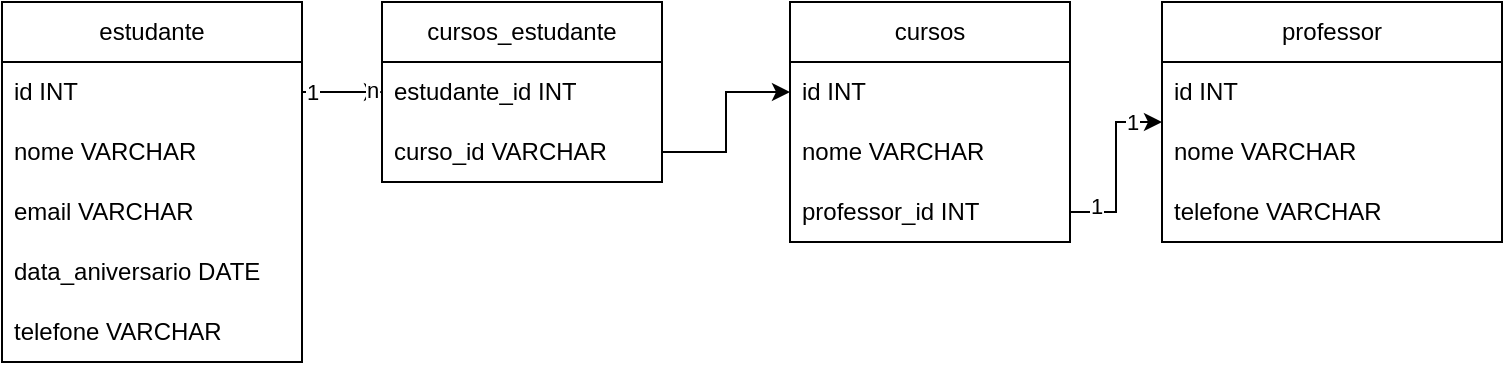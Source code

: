 <mxfile version="24.8.8">
  <diagram name="Página-1" id="DcK7R1G91B1IVmsa6sjW">
    <mxGraphModel grid="1" page="1" gridSize="10" guides="1" tooltips="1" connect="1" arrows="1" fold="1" pageScale="1" pageWidth="827" pageHeight="1169" math="0" shadow="0">
      <root>
        <mxCell id="0" />
        <mxCell id="1" parent="0" />
        <mxCell id="ZVlU7HWMcq33ZGLiCMAL-1" value="estudante" style="swimlane;fontStyle=0;childLayout=stackLayout;horizontal=1;startSize=30;horizontalStack=0;resizeParent=1;resizeParentMax=0;resizeLast=0;collapsible=1;marginBottom=0;whiteSpace=wrap;html=1;" vertex="1" parent="1">
          <mxGeometry x="20" y="20" width="150" height="180" as="geometry" />
        </mxCell>
        <mxCell id="ZVlU7HWMcq33ZGLiCMAL-2" value="id INT" style="text;strokeColor=none;fillColor=none;align=left;verticalAlign=middle;spacingLeft=4;spacingRight=4;overflow=hidden;points=[[0,0.5],[1,0.5]];portConstraint=eastwest;rotatable=0;whiteSpace=wrap;html=1;" vertex="1" parent="ZVlU7HWMcq33ZGLiCMAL-1">
          <mxGeometry y="30" width="150" height="30" as="geometry" />
        </mxCell>
        <mxCell id="ZVlU7HWMcq33ZGLiCMAL-3" value="nome VARCHAR" style="text;strokeColor=none;fillColor=none;align=left;verticalAlign=middle;spacingLeft=4;spacingRight=4;overflow=hidden;points=[[0,0.5],[1,0.5]];portConstraint=eastwest;rotatable=0;whiteSpace=wrap;html=1;" vertex="1" parent="ZVlU7HWMcq33ZGLiCMAL-1">
          <mxGeometry y="60" width="150" height="30" as="geometry" />
        </mxCell>
        <mxCell id="ZVlU7HWMcq33ZGLiCMAL-4" value="email VARCHAR" style="text;strokeColor=none;fillColor=none;align=left;verticalAlign=middle;spacingLeft=4;spacingRight=4;overflow=hidden;points=[[0,0.5],[1,0.5]];portConstraint=eastwest;rotatable=0;whiteSpace=wrap;html=1;" vertex="1" parent="ZVlU7HWMcq33ZGLiCMAL-1">
          <mxGeometry y="90" width="150" height="30" as="geometry" />
        </mxCell>
        <mxCell id="ZVlU7HWMcq33ZGLiCMAL-5" value="data_aniversario DATE" style="text;strokeColor=none;fillColor=none;align=left;verticalAlign=middle;spacingLeft=4;spacingRight=4;overflow=hidden;points=[[0,0.5],[1,0.5]];portConstraint=eastwest;rotatable=0;whiteSpace=wrap;html=1;" vertex="1" parent="ZVlU7HWMcq33ZGLiCMAL-1">
          <mxGeometry y="120" width="150" height="30" as="geometry" />
        </mxCell>
        <mxCell id="ZVlU7HWMcq33ZGLiCMAL-7" value="telefone VARCHAR" style="text;strokeColor=none;fillColor=none;align=left;verticalAlign=middle;spacingLeft=4;spacingRight=4;overflow=hidden;points=[[0,0.5],[1,0.5]];portConstraint=eastwest;rotatable=0;whiteSpace=wrap;html=1;" vertex="1" parent="ZVlU7HWMcq33ZGLiCMAL-1">
          <mxGeometry y="150" width="150" height="30" as="geometry" />
        </mxCell>
        <mxCell id="ZVlU7HWMcq33ZGLiCMAL-9" value="cursos" style="swimlane;fontStyle=0;childLayout=stackLayout;horizontal=1;startSize=30;horizontalStack=0;resizeParent=1;resizeParentMax=0;resizeLast=0;collapsible=1;marginBottom=0;whiteSpace=wrap;html=1;" vertex="1" parent="1">
          <mxGeometry x="414" y="20" width="140" height="120" as="geometry" />
        </mxCell>
        <mxCell id="ZVlU7HWMcq33ZGLiCMAL-10" value="id INT" style="text;strokeColor=none;fillColor=none;align=left;verticalAlign=middle;spacingLeft=4;spacingRight=4;overflow=hidden;points=[[0,0.5],[1,0.5]];portConstraint=eastwest;rotatable=0;whiteSpace=wrap;html=1;" vertex="1" parent="ZVlU7HWMcq33ZGLiCMAL-9">
          <mxGeometry y="30" width="140" height="30" as="geometry" />
        </mxCell>
        <mxCell id="ZVlU7HWMcq33ZGLiCMAL-11" value="nome VARCHAR" style="text;strokeColor=none;fillColor=none;align=left;verticalAlign=middle;spacingLeft=4;spacingRight=4;overflow=hidden;points=[[0,0.5],[1,0.5]];portConstraint=eastwest;rotatable=0;whiteSpace=wrap;html=1;" vertex="1" parent="ZVlU7HWMcq33ZGLiCMAL-9">
          <mxGeometry y="60" width="140" height="30" as="geometry" />
        </mxCell>
        <mxCell id="ZVlU7HWMcq33ZGLiCMAL-26" value="professor_id INT" style="text;strokeColor=none;fillColor=none;align=left;verticalAlign=middle;spacingLeft=4;spacingRight=4;overflow=hidden;points=[[0,0.5],[1,0.5]];portConstraint=eastwest;rotatable=0;whiteSpace=wrap;html=1;" vertex="1" parent="ZVlU7HWMcq33ZGLiCMAL-9">
          <mxGeometry y="90" width="140" height="30" as="geometry" />
        </mxCell>
        <mxCell id="ZVlU7HWMcq33ZGLiCMAL-13" value="professor" style="swimlane;fontStyle=0;childLayout=stackLayout;horizontal=1;startSize=30;horizontalStack=0;resizeParent=1;resizeParentMax=0;resizeLast=0;collapsible=1;marginBottom=0;whiteSpace=wrap;html=1;" vertex="1" parent="1">
          <mxGeometry x="600" y="20" width="170" height="120" as="geometry" />
        </mxCell>
        <mxCell id="ZVlU7HWMcq33ZGLiCMAL-14" value="id INT" style="text;strokeColor=none;fillColor=none;align=left;verticalAlign=middle;spacingLeft=4;spacingRight=4;overflow=hidden;points=[[0,0.5],[1,0.5]];portConstraint=eastwest;rotatable=0;whiteSpace=wrap;html=1;" vertex="1" parent="ZVlU7HWMcq33ZGLiCMAL-13">
          <mxGeometry y="30" width="170" height="30" as="geometry" />
        </mxCell>
        <mxCell id="ZVlU7HWMcq33ZGLiCMAL-15" value="nome VARCHAR" style="text;strokeColor=none;fillColor=none;align=left;verticalAlign=middle;spacingLeft=4;spacingRight=4;overflow=hidden;points=[[0,0.5],[1,0.5]];portConstraint=eastwest;rotatable=0;whiteSpace=wrap;html=1;" vertex="1" parent="ZVlU7HWMcq33ZGLiCMAL-13">
          <mxGeometry y="60" width="170" height="30" as="geometry" />
        </mxCell>
        <mxCell id="ZVlU7HWMcq33ZGLiCMAL-18" value="telefone VARCHAR" style="text;strokeColor=none;fillColor=none;align=left;verticalAlign=middle;spacingLeft=4;spacingRight=4;overflow=hidden;points=[[0,0.5],[1,0.5]];portConstraint=eastwest;rotatable=0;whiteSpace=wrap;html=1;" vertex="1" parent="ZVlU7HWMcq33ZGLiCMAL-13">
          <mxGeometry y="90" width="170" height="30" as="geometry" />
        </mxCell>
        <mxCell id="ZVlU7HWMcq33ZGLiCMAL-19" value="cursos_estudante" style="swimlane;fontStyle=0;childLayout=stackLayout;horizontal=1;startSize=30;horizontalStack=0;resizeParent=1;resizeParentMax=0;resizeLast=0;collapsible=1;marginBottom=0;whiteSpace=wrap;html=1;" vertex="1" parent="1">
          <mxGeometry x="210" y="20" width="140" height="90" as="geometry" />
        </mxCell>
        <mxCell id="ZVlU7HWMcq33ZGLiCMAL-20" value="estudante_id INT" style="text;strokeColor=none;fillColor=none;align=left;verticalAlign=middle;spacingLeft=4;spacingRight=4;overflow=hidden;points=[[0,0.5],[1,0.5]];portConstraint=eastwest;rotatable=0;whiteSpace=wrap;html=1;" vertex="1" parent="ZVlU7HWMcq33ZGLiCMAL-19">
          <mxGeometry y="30" width="140" height="30" as="geometry" />
        </mxCell>
        <mxCell id="ZVlU7HWMcq33ZGLiCMAL-21" value="curso_id VARCHAR" style="text;strokeColor=none;fillColor=none;align=left;verticalAlign=middle;spacingLeft=4;spacingRight=4;overflow=hidden;points=[[0,0.5],[1,0.5]];portConstraint=eastwest;rotatable=0;whiteSpace=wrap;html=1;" vertex="1" parent="ZVlU7HWMcq33ZGLiCMAL-19">
          <mxGeometry y="60" width="140" height="30" as="geometry" />
        </mxCell>
        <mxCell id="ZVlU7HWMcq33ZGLiCMAL-22" value="" style="edgeStyle=orthogonalEdgeStyle;rounded=0;orthogonalLoop=1;jettySize=auto;html=1;entryX=0;entryY=0.5;entryDx=0;entryDy=0;" edge="1" parent="1" source="ZVlU7HWMcq33ZGLiCMAL-2" target="ZVlU7HWMcq33ZGLiCMAL-20">
          <mxGeometry relative="1" as="geometry" />
        </mxCell>
        <mxCell id="ZVlU7HWMcq33ZGLiCMAL-23" value="1" style="edgeLabel;html=1;align=center;verticalAlign=middle;resizable=0;points=[];" connectable="0" vertex="1" parent="ZVlU7HWMcq33ZGLiCMAL-22">
          <mxGeometry x="-0.748" relative="1" as="geometry">
            <mxPoint as="offset" />
          </mxGeometry>
        </mxCell>
        <mxCell id="ZVlU7HWMcq33ZGLiCMAL-24" value="n" style="edgeLabel;html=1;align=center;verticalAlign=middle;resizable=0;points=[];" connectable="0" vertex="1" parent="ZVlU7HWMcq33ZGLiCMAL-22">
          <mxGeometry x="0.741" y="1" relative="1" as="geometry">
            <mxPoint as="offset" />
          </mxGeometry>
        </mxCell>
        <mxCell id="ZVlU7HWMcq33ZGLiCMAL-25" style="edgeStyle=orthogonalEdgeStyle;rounded=0;orthogonalLoop=1;jettySize=auto;html=1;" edge="1" parent="1" source="ZVlU7HWMcq33ZGLiCMAL-21" target="ZVlU7HWMcq33ZGLiCMAL-10">
          <mxGeometry relative="1" as="geometry" />
        </mxCell>
        <mxCell id="ZVlU7HWMcq33ZGLiCMAL-27" style="edgeStyle=orthogonalEdgeStyle;rounded=0;orthogonalLoop=1;jettySize=auto;html=1;entryX=0;entryY=0.5;entryDx=0;entryDy=0;" edge="1" parent="1" source="ZVlU7HWMcq33ZGLiCMAL-26" target="ZVlU7HWMcq33ZGLiCMAL-13">
          <mxGeometry relative="1" as="geometry" />
        </mxCell>
        <mxCell id="ZVlU7HWMcq33ZGLiCMAL-28" value="1" style="edgeLabel;html=1;align=center;verticalAlign=middle;resizable=0;points=[];" connectable="0" vertex="1" parent="ZVlU7HWMcq33ZGLiCMAL-27">
          <mxGeometry x="-0.723" y="3" relative="1" as="geometry">
            <mxPoint as="offset" />
          </mxGeometry>
        </mxCell>
        <mxCell id="ZVlU7HWMcq33ZGLiCMAL-29" value="1" style="edgeLabel;html=1;align=center;verticalAlign=middle;resizable=0;points=[];" connectable="0" vertex="1" parent="ZVlU7HWMcq33ZGLiCMAL-27">
          <mxGeometry x="0.674" relative="1" as="geometry">
            <mxPoint as="offset" />
          </mxGeometry>
        </mxCell>
      </root>
    </mxGraphModel>
  </diagram>
</mxfile>
